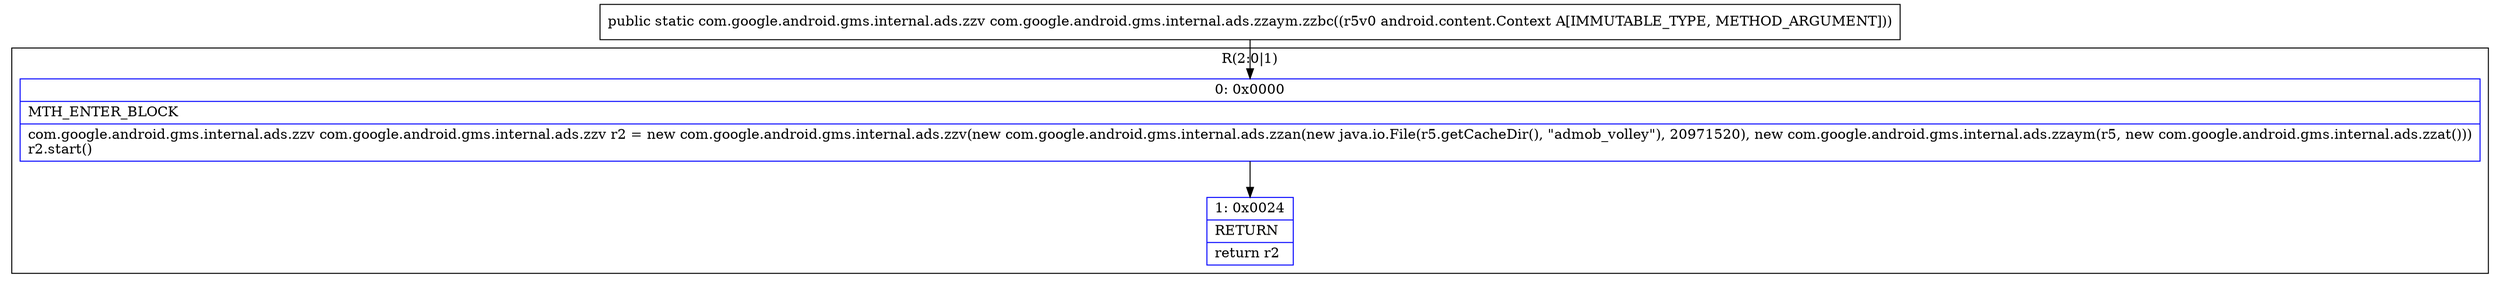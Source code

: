 digraph "CFG forcom.google.android.gms.internal.ads.zzaym.zzbc(Landroid\/content\/Context;)Lcom\/google\/android\/gms\/internal\/ads\/zzv;" {
subgraph cluster_Region_798068651 {
label = "R(2:0|1)";
node [shape=record,color=blue];
Node_0 [shape=record,label="{0\:\ 0x0000|MTH_ENTER_BLOCK\l|com.google.android.gms.internal.ads.zzv com.google.android.gms.internal.ads.zzv r2 = new com.google.android.gms.internal.ads.zzv(new com.google.android.gms.internal.ads.zzan(new java.io.File(r5.getCacheDir(), \"admob_volley\"), 20971520), new com.google.android.gms.internal.ads.zzaym(r5, new com.google.android.gms.internal.ads.zzat()))\lr2.start()\l}"];
Node_1 [shape=record,label="{1\:\ 0x0024|RETURN\l|return r2\l}"];
}
MethodNode[shape=record,label="{public static com.google.android.gms.internal.ads.zzv com.google.android.gms.internal.ads.zzaym.zzbc((r5v0 android.content.Context A[IMMUTABLE_TYPE, METHOD_ARGUMENT])) }"];
MethodNode -> Node_0;
Node_0 -> Node_1;
}

